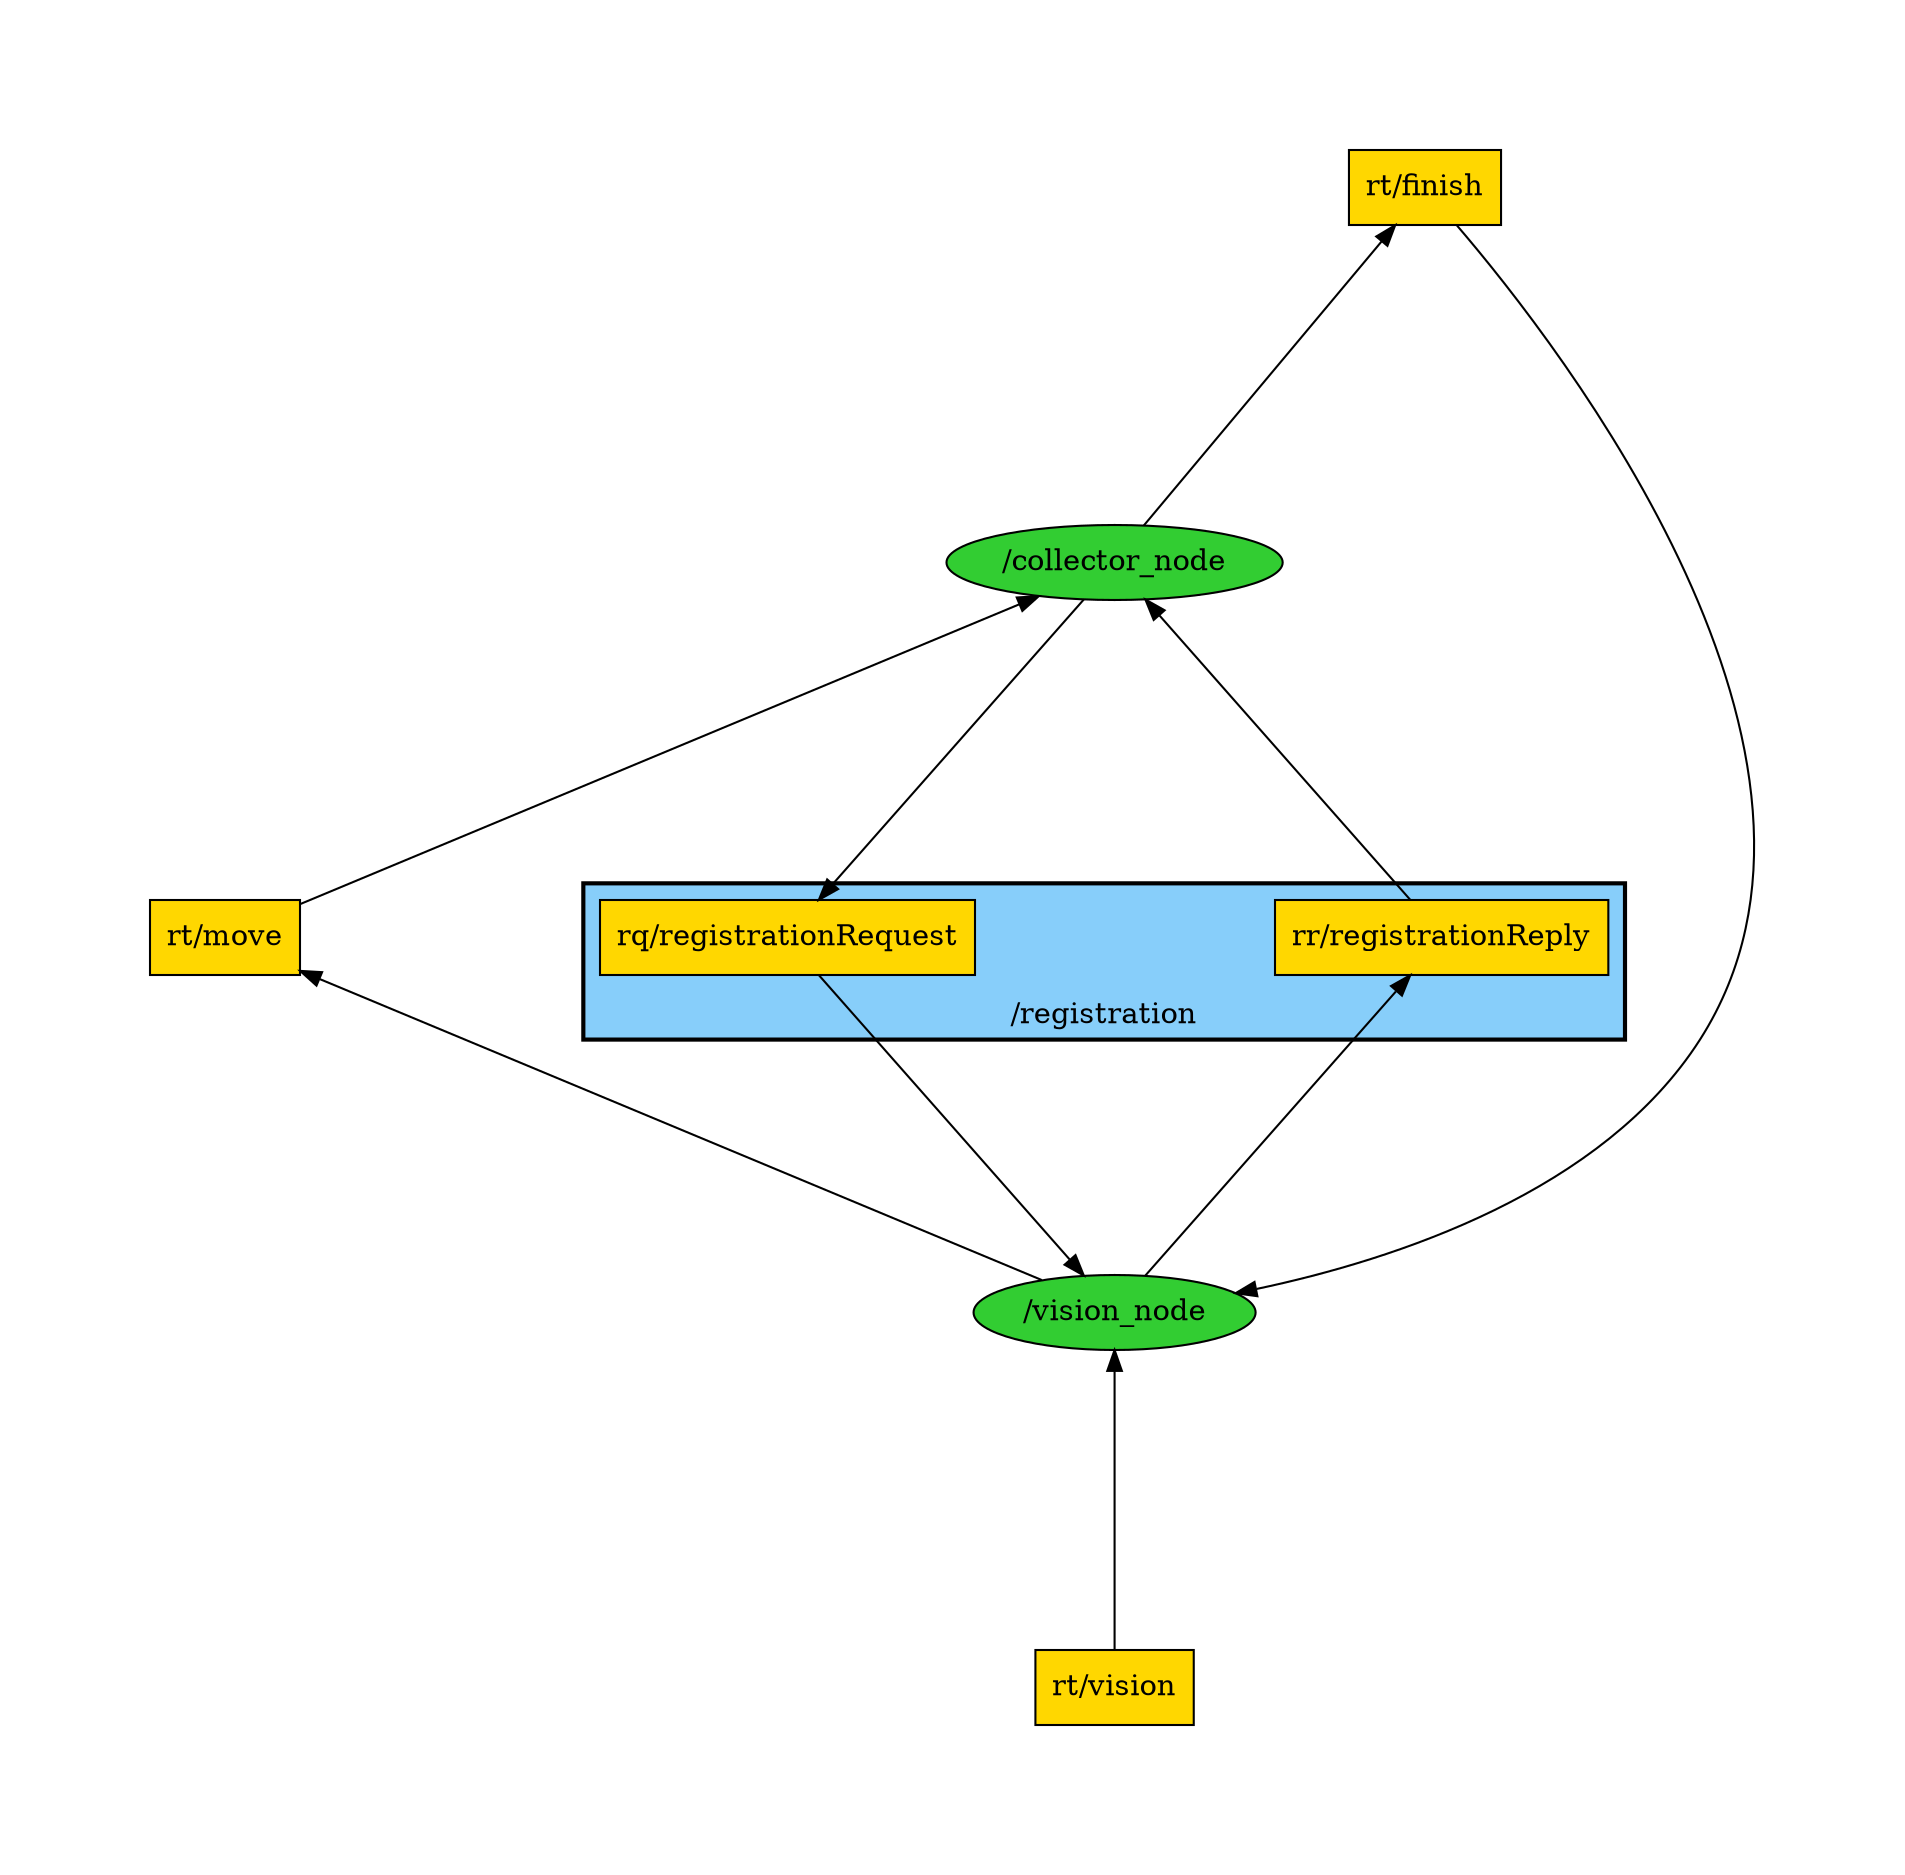 digraph rosgraph {graph [pad="1", nodesep="2", rankdir="BT", ranksep="2"];"/vision_node"[style=filled,fillcolor="limegreen"];"/collector_node"[style=filled,fillcolor="limegreen"];"rt/vision"[shape=box,style=filled,fillcolor="gold"];"rt/finish"[shape=box,style=filled,fillcolor="gold"];"rt/move"[shape=box,style=filled,fillcolor="gold"];subgraph cluster_0 { style=filled;fillcolor="lightskyblue";penwidth=2;label="/registration";"rr/registrationReply"[shape=box,style=filled,fillcolor="gold"];"rq/registrationRequest"[shape=box,style=filled,fillcolor="gold"];"rq/registrationRequest"[shape=box,style=filled,fillcolor="gold"];"rr/registrationReply"[shape=box,style=filled,fillcolor="gold"];}"/vision_node" -> "rt/move""rt/vision" -> "/vision_node""rt/finish" -> "/vision_node""/vision_node" -> "rr/registrationReply""rq/registrationRequest" -> "/vision_node""/collector_node" -> "rt/finish""rt/move" -> "/collector_node""/collector_node" -> "rq/registrationRequest""rr/registrationReply" -> "/collector_node"}